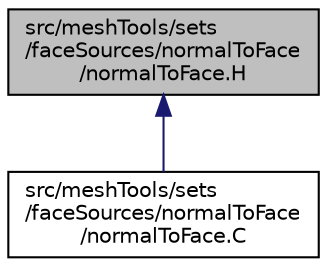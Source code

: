 digraph "src/meshTools/sets/faceSources/normalToFace/normalToFace.H"
{
  bgcolor="transparent";
  edge [fontname="Helvetica",fontsize="10",labelfontname="Helvetica",labelfontsize="10"];
  node [fontname="Helvetica",fontsize="10",shape=record];
  Node1 [label="src/meshTools/sets\l/faceSources/normalToFace\l/normalToFace.H",height=0.2,width=0.4,color="black", fillcolor="grey75", style="filled", fontcolor="black"];
  Node1 -> Node2 [dir="back",color="midnightblue",fontsize="10",style="solid",fontname="Helvetica"];
  Node2 [label="src/meshTools/sets\l/faceSources/normalToFace\l/normalToFace.C",height=0.2,width=0.4,color="black",URL="$a07442.html"];
}
